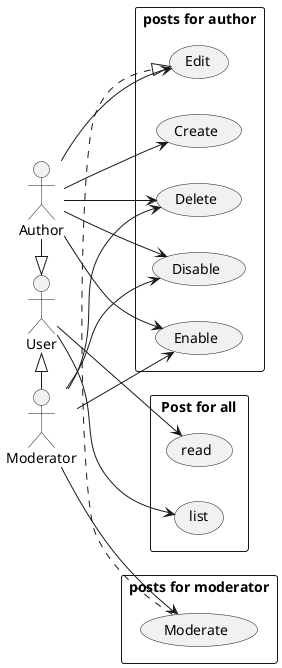 @startuml

top to bottom direction


Author -|> User
User <|- Moderator


rectangle "Post for all" {
    left to right direction
    User --> (read)
    User --> (list)
}

rectangle "posts for author" {
    Author --> (Create)
    Author --> (Disable)
    Author --> (Enable)
    Author --> (Delete)
    Author --> (Edit)
}
rectangle "posts for moderator" {
    (Moderate) .|> (Edit)
    Moderator --> (Moderate)

    Moderator --> (Disable)
    Moderator --> (Enable)
    Moderator --> (Delete)


}

'User --> (Use the application) : A small label

':Main Admin: ---> (Use the application) : This is\nyet another\nlabel

@enduml

